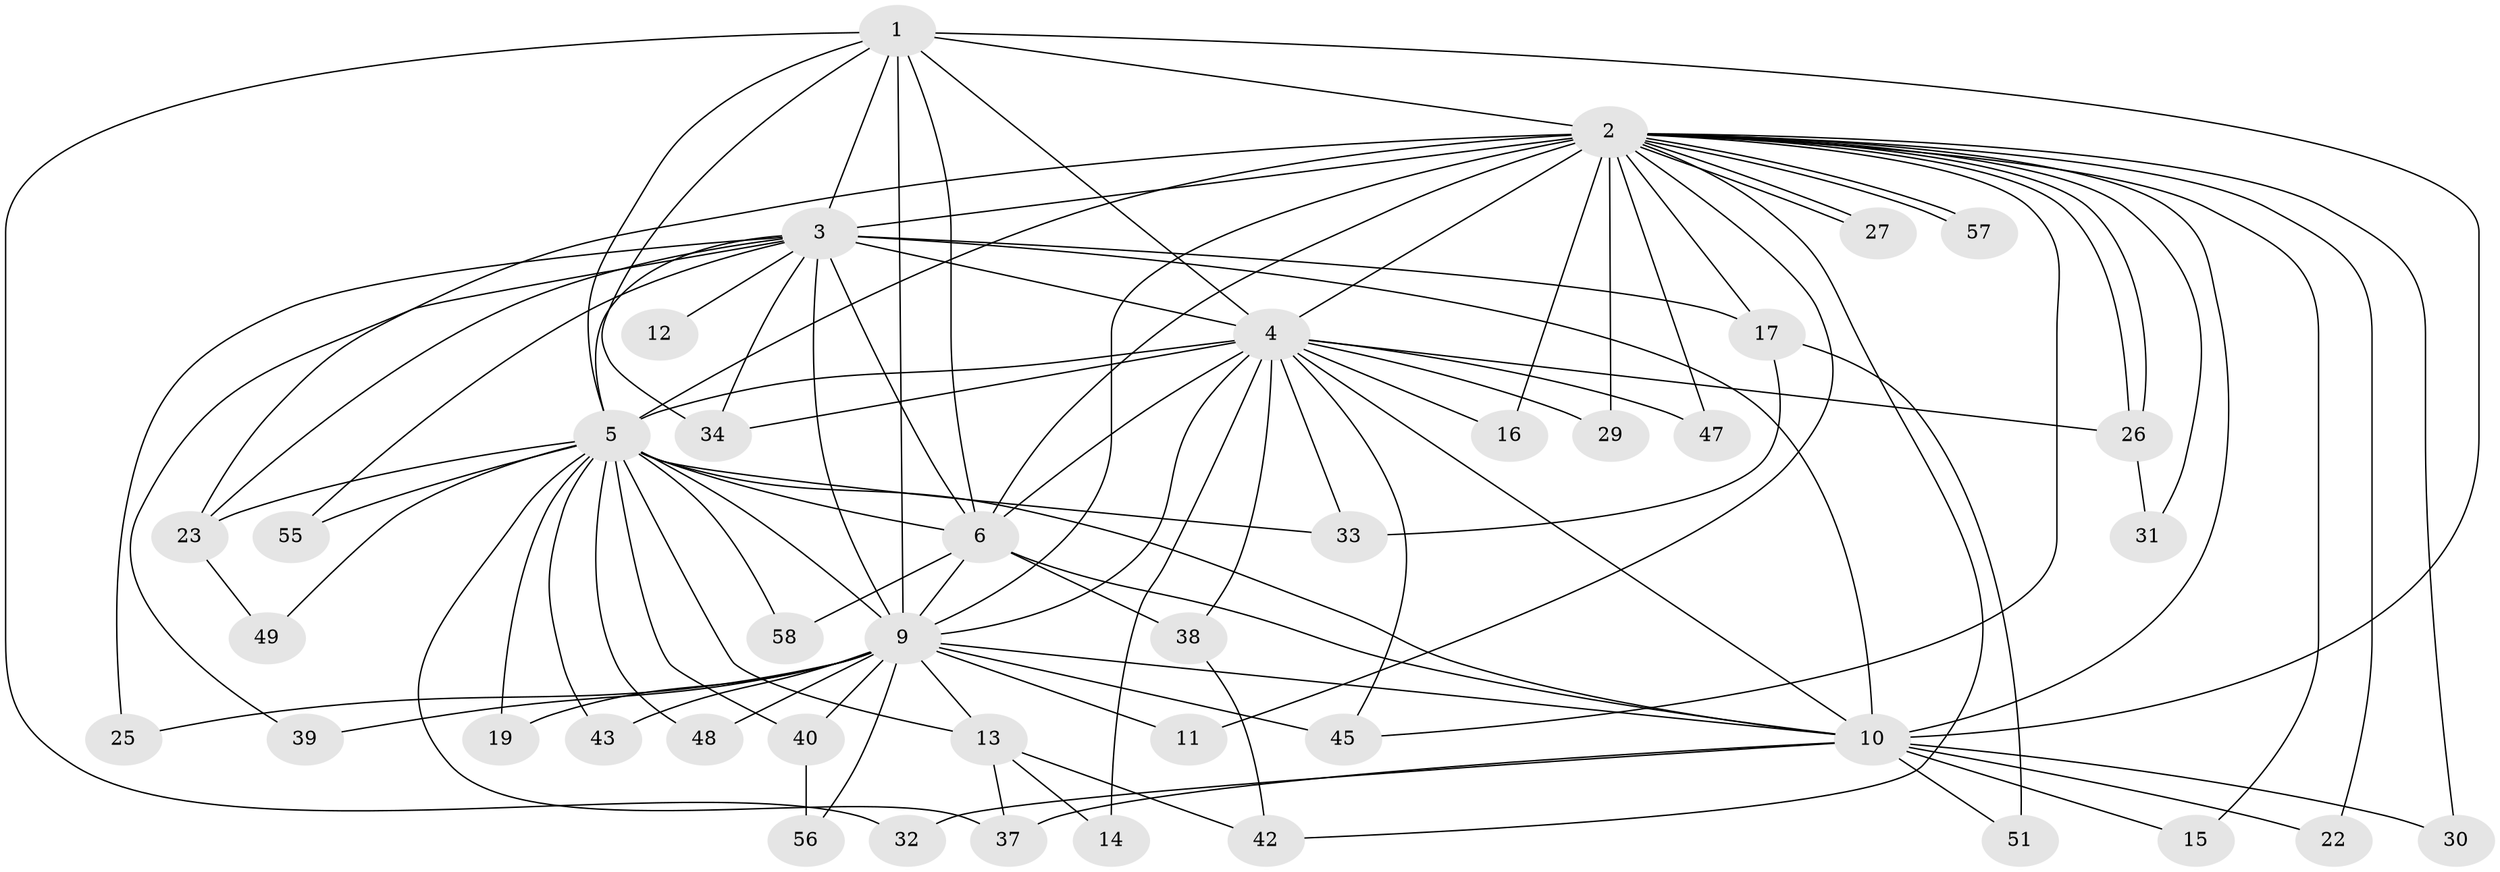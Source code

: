 // Generated by graph-tools (version 1.1) at 2025/51/02/27/25 19:51:43]
// undirected, 42 vertices, 102 edges
graph export_dot {
graph [start="1"]
  node [color=gray90,style=filled];
  1 [super="+24"];
  2 [super="+8"];
  3 [super="+7"];
  4 [super="+20"];
  5 [super="+18"];
  6 [super="+28"];
  9 [super="+46"];
  10 [super="+21"];
  11;
  12;
  13 [super="+35"];
  14;
  15;
  16;
  17;
  19;
  22;
  23 [super="+41"];
  25;
  26 [super="+36"];
  27;
  29;
  30;
  31;
  32;
  33 [super="+44"];
  34 [super="+50"];
  37 [super="+52"];
  38;
  39;
  40;
  42 [super="+54"];
  43;
  45 [super="+53"];
  47;
  48;
  49;
  51;
  55;
  56;
  57;
  58;
  1 -- 2 [weight=2];
  1 -- 3 [weight=2];
  1 -- 4;
  1 -- 5;
  1 -- 6;
  1 -- 9 [weight=2];
  1 -- 10;
  1 -- 34;
  1 -- 32;
  2 -- 3 [weight=4];
  2 -- 4 [weight=2];
  2 -- 5 [weight=2];
  2 -- 6 [weight=2];
  2 -- 9 [weight=2];
  2 -- 10 [weight=2];
  2 -- 17;
  2 -- 22;
  2 -- 23;
  2 -- 26;
  2 -- 26;
  2 -- 27;
  2 -- 27;
  2 -- 29;
  2 -- 31;
  2 -- 45;
  2 -- 57;
  2 -- 57;
  2 -- 11;
  2 -- 15;
  2 -- 16;
  2 -- 47;
  2 -- 30;
  2 -- 42;
  3 -- 4 [weight=2];
  3 -- 5 [weight=2];
  3 -- 6 [weight=2];
  3 -- 9 [weight=3];
  3 -- 10 [weight=2];
  3 -- 12 [weight=2];
  3 -- 17;
  3 -- 25;
  3 -- 39;
  3 -- 23;
  3 -- 55;
  3 -- 34;
  4 -- 5;
  4 -- 6 [weight=2];
  4 -- 9;
  4 -- 10;
  4 -- 14;
  4 -- 16;
  4 -- 29;
  4 -- 34;
  4 -- 38;
  4 -- 45;
  4 -- 47;
  4 -- 33;
  4 -- 26;
  5 -- 6;
  5 -- 9;
  5 -- 10 [weight=3];
  5 -- 13;
  5 -- 19;
  5 -- 33;
  5 -- 43;
  5 -- 49;
  5 -- 55;
  5 -- 58;
  5 -- 40;
  5 -- 48;
  5 -- 23;
  5 -- 37;
  6 -- 9 [weight=2];
  6 -- 10;
  6 -- 38;
  6 -- 58;
  9 -- 10;
  9 -- 11;
  9 -- 13 [weight=2];
  9 -- 19;
  9 -- 25;
  9 -- 39;
  9 -- 40;
  9 -- 43;
  9 -- 48;
  9 -- 56;
  9 -- 45;
  10 -- 15;
  10 -- 30;
  10 -- 32;
  10 -- 37;
  10 -- 51;
  10 -- 22;
  13 -- 14;
  13 -- 42;
  13 -- 37;
  17 -- 33;
  17 -- 51;
  23 -- 49;
  26 -- 31;
  38 -- 42;
  40 -- 56;
}
